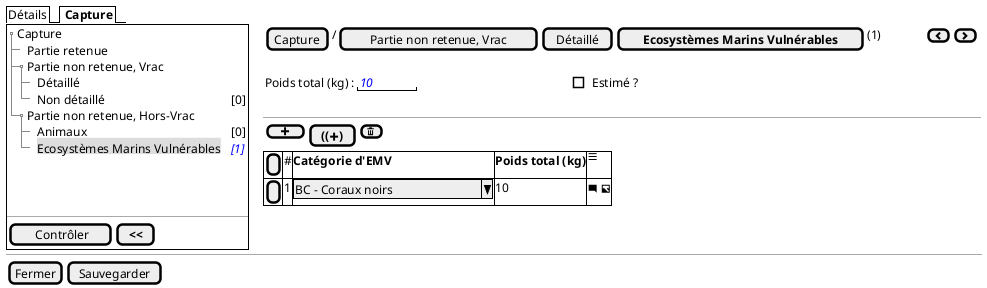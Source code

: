 @startsalt
{
  {/ Détails | <b> Capture }
  {+
   {T
       + Capture
       ++ Partie retenue
       ++ Partie non retenue, Vrac
       +++ Détaillé
       +++ Non détaillé | <color:black>[0]
       ++ Partie non retenue, Hors-Vrac
       +++ Animaux | <color:black>[0]
       +++ <back:#DDD>Ecosystèmes Marins Vulnérables | <i><color:blue>[1]
   }
    .
    .
    .
   --
   {
      [<&checkmark> Contrôler] | [ <b><< ]
   }
  } | . | {
    { [Capture] | / | [Partie non retenue, Vrac] | [Détaillé] | [<b>Ecosystèmes Marins Vulnérables] | (1) | . | . | . | . | . | . | . | . | { [<&chevron-left>] | [<&chevron-right>] } }
    .
    {Poids total (kg) : | "  <i><color:blue>10   " | . | . | . | . | . | . | . | . | . | . | . | . | . | . | . | . | . | . | . | . | . | . | . | . | . | . | . | . | . | [ ] Estimé ? }
    .
    ---
    { [ <&plus> ] | [<b>((<&plus><b>)] | [<&trash>] }
    {#
          [ ] | # | <b>Catégorie d'EMV  | <b>Poids total (kg)     |   <&menu>
          [ ] | 1 | ^BC - Coraux noirs      ^ |  10    | <&comment-square> <&image>
        }
  }

  -- | -- | --
  { [Fermer] | [Sauvegarder] }
}
@endsalt

